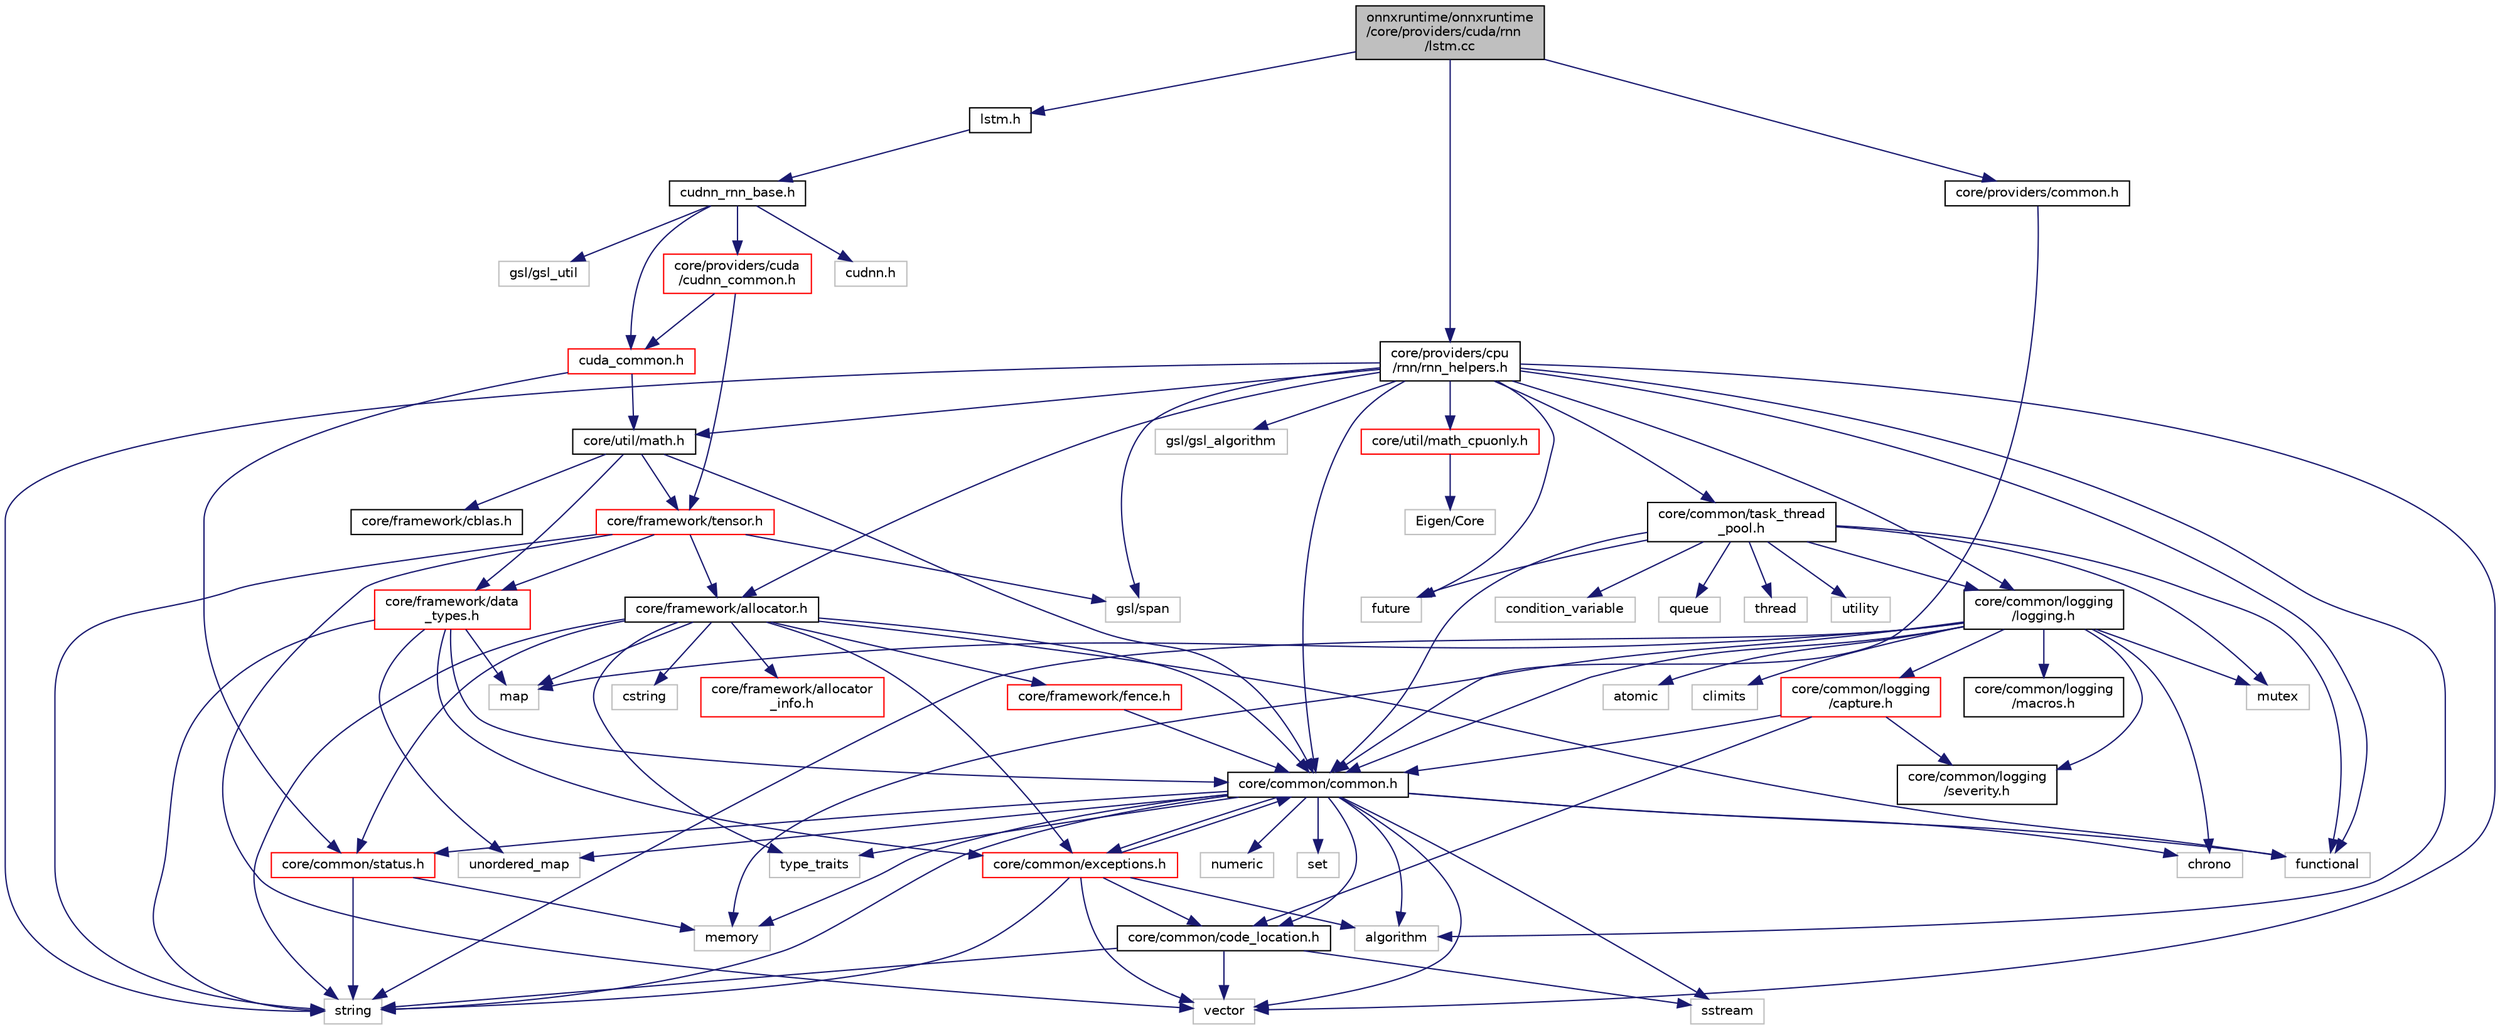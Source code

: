 digraph "onnxruntime/onnxruntime/core/providers/cuda/rnn/lstm.cc"
{
  edge [fontname="Helvetica",fontsize="10",labelfontname="Helvetica",labelfontsize="10"];
  node [fontname="Helvetica",fontsize="10",shape=record];
  Node0 [label="onnxruntime/onnxruntime\l/core/providers/cuda/rnn\l/lstm.cc",height=0.2,width=0.4,color="black", fillcolor="grey75", style="filled", fontcolor="black"];
  Node0 -> Node1 [color="midnightblue",fontsize="10",style="solid"];
  Node1 [label="lstm.h",height=0.2,width=0.4,color="black", fillcolor="white", style="filled",URL="$lstm_8h.html"];
  Node1 -> Node2 [color="midnightblue",fontsize="10",style="solid"];
  Node2 [label="cudnn_rnn_base.h",height=0.2,width=0.4,color="black", fillcolor="white", style="filled",URL="$cudnn__rnn__base_8h.html"];
  Node2 -> Node3 [color="midnightblue",fontsize="10",style="solid"];
  Node3 [label="gsl/gsl_util",height=0.2,width=0.4,color="grey75", fillcolor="white", style="filled"];
  Node2 -> Node4 [color="midnightblue",fontsize="10",style="solid"];
  Node4 [label="core/providers/cuda\l/cudnn_common.h",height=0.2,width=0.4,color="red", fillcolor="white", style="filled",URL="$cudnn__common_8h.html"];
  Node4 -> Node5 [color="midnightblue",fontsize="10",style="solid"];
  Node5 [label="cuda_common.h",height=0.2,width=0.4,color="red", fillcolor="white", style="filled",URL="$cuda__common_8h.html"];
  Node5 -> Node13 [color="midnightblue",fontsize="10",style="solid"];
  Node13 [label="core/common/status.h",height=0.2,width=0.4,color="red", fillcolor="white", style="filled",URL="$status_8h.html"];
  Node13 -> Node14 [color="midnightblue",fontsize="10",style="solid"];
  Node14 [label="memory",height=0.2,width=0.4,color="grey75", fillcolor="white", style="filled"];
  Node13 -> Node15 [color="midnightblue",fontsize="10",style="solid"];
  Node15 [label="string",height=0.2,width=0.4,color="grey75", fillcolor="white", style="filled"];
  Node5 -> Node89 [color="midnightblue",fontsize="10",style="solid"];
  Node89 [label="core/util/math.h",height=0.2,width=0.4,color="black", fillcolor="white", style="filled",URL="$math_8h.html"];
  Node89 -> Node90 [color="midnightblue",fontsize="10",style="solid"];
  Node90 [label="core/framework/cblas.h",height=0.2,width=0.4,color="black", fillcolor="white", style="filled",URL="$cblas_8h.html"];
  Node89 -> Node26 [color="midnightblue",fontsize="10",style="solid"];
  Node26 [label="core/common/common.h",height=0.2,width=0.4,color="black", fillcolor="white", style="filled",URL="$include_2onnxruntime_2core_2common_2common_8h.html"];
  Node26 -> Node21 [color="midnightblue",fontsize="10",style="solid"];
  Node21 [label="algorithm",height=0.2,width=0.4,color="grey75", fillcolor="white", style="filled"];
  Node26 -> Node19 [color="midnightblue",fontsize="10",style="solid"];
  Node19 [label="functional",height=0.2,width=0.4,color="grey75", fillcolor="white", style="filled"];
  Node26 -> Node14 [color="midnightblue",fontsize="10",style="solid"];
  Node26 -> Node27 [color="midnightblue",fontsize="10",style="solid"];
  Node27 [label="numeric",height=0.2,width=0.4,color="grey75", fillcolor="white", style="filled"];
  Node26 -> Node28 [color="midnightblue",fontsize="10",style="solid"];
  Node28 [label="set",height=0.2,width=0.4,color="grey75", fillcolor="white", style="filled"];
  Node26 -> Node29 [color="midnightblue",fontsize="10",style="solid"];
  Node29 [label="sstream",height=0.2,width=0.4,color="grey75", fillcolor="white", style="filled"];
  Node26 -> Node15 [color="midnightblue",fontsize="10",style="solid"];
  Node26 -> Node30 [color="midnightblue",fontsize="10",style="solid"];
  Node30 [label="type_traits",height=0.2,width=0.4,color="grey75", fillcolor="white", style="filled"];
  Node26 -> Node31 [color="midnightblue",fontsize="10",style="solid"];
  Node31 [label="unordered_map",height=0.2,width=0.4,color="grey75", fillcolor="white", style="filled"];
  Node26 -> Node25 [color="midnightblue",fontsize="10",style="solid"];
  Node25 [label="vector",height=0.2,width=0.4,color="grey75", fillcolor="white", style="filled"];
  Node26 -> Node32 [color="midnightblue",fontsize="10",style="solid"];
  Node32 [label="chrono",height=0.2,width=0.4,color="grey75", fillcolor="white", style="filled"];
  Node26 -> Node33 [color="midnightblue",fontsize="10",style="solid"];
  Node33 [label="core/common/code_location.h",height=0.2,width=0.4,color="black", fillcolor="white", style="filled",URL="$code__location_8h.html"];
  Node33 -> Node29 [color="midnightblue",fontsize="10",style="solid"];
  Node33 -> Node15 [color="midnightblue",fontsize="10",style="solid"];
  Node33 -> Node25 [color="midnightblue",fontsize="10",style="solid"];
  Node26 -> Node20 [color="midnightblue",fontsize="10",style="solid"];
  Node20 [label="core/common/exceptions.h",height=0.2,width=0.4,color="red", fillcolor="white", style="filled",URL="$exceptions_8h.html"];
  Node20 -> Node21 [color="midnightblue",fontsize="10",style="solid"];
  Node20 -> Node15 [color="midnightblue",fontsize="10",style="solid"];
  Node20 -> Node25 [color="midnightblue",fontsize="10",style="solid"];
  Node20 -> Node26 [color="midnightblue",fontsize="10",style="solid"];
  Node20 -> Node33 [color="midnightblue",fontsize="10",style="solid"];
  Node26 -> Node13 [color="midnightblue",fontsize="10",style="solid"];
  Node89 -> Node57 [color="midnightblue",fontsize="10",style="solid"];
  Node57 [label="core/framework/data\l_types.h",height=0.2,width=0.4,color="red", fillcolor="white", style="filled",URL="$data__types_8h.html"];
  Node57 -> Node15 [color="midnightblue",fontsize="10",style="solid"];
  Node57 -> Node31 [color="midnightblue",fontsize="10",style="solid"];
  Node57 -> Node37 [color="midnightblue",fontsize="10",style="solid"];
  Node37 [label="map",height=0.2,width=0.4,color="grey75", fillcolor="white", style="filled"];
  Node57 -> Node26 [color="midnightblue",fontsize="10",style="solid"];
  Node57 -> Node20 [color="midnightblue",fontsize="10",style="solid"];
  Node89 -> Node44 [color="midnightblue",fontsize="10",style="solid"];
  Node44 [label="core/framework/tensor.h",height=0.2,width=0.4,color="red", fillcolor="white", style="filled",URL="$tensor_8h.html"];
  Node44 -> Node15 [color="midnightblue",fontsize="10",style="solid"];
  Node44 -> Node25 [color="midnightblue",fontsize="10",style="solid"];
  Node44 -> Node46 [color="midnightblue",fontsize="10",style="solid"];
  Node46 [label="gsl/span",height=0.2,width=0.4,color="grey75", fillcolor="white", style="filled"];
  Node44 -> Node47 [color="midnightblue",fontsize="10",style="solid"];
  Node47 [label="core/framework/allocator.h",height=0.2,width=0.4,color="black", fillcolor="white", style="filled",URL="$framework_2allocator_8h.html"];
  Node47 -> Node19 [color="midnightblue",fontsize="10",style="solid"];
  Node47 -> Node37 [color="midnightblue",fontsize="10",style="solid"];
  Node47 -> Node15 [color="midnightblue",fontsize="10",style="solid"];
  Node47 -> Node48 [color="midnightblue",fontsize="10",style="solid"];
  Node48 [label="cstring",height=0.2,width=0.4,color="grey75", fillcolor="white", style="filled"];
  Node47 -> Node30 [color="midnightblue",fontsize="10",style="solid"];
  Node47 -> Node26 [color="midnightblue",fontsize="10",style="solid"];
  Node47 -> Node20 [color="midnightblue",fontsize="10",style="solid"];
  Node47 -> Node13 [color="midnightblue",fontsize="10",style="solid"];
  Node47 -> Node49 [color="midnightblue",fontsize="10",style="solid"];
  Node49 [label="core/framework/fence.h",height=0.2,width=0.4,color="red", fillcolor="white", style="filled",URL="$fence_8h.html"];
  Node49 -> Node26 [color="midnightblue",fontsize="10",style="solid"];
  Node47 -> Node51 [color="midnightblue",fontsize="10",style="solid"];
  Node51 [label="core/framework/allocator\l_info.h",height=0.2,width=0.4,color="red", fillcolor="white", style="filled",URL="$allocator__info_8h.html"];
  Node44 -> Node57 [color="midnightblue",fontsize="10",style="solid"];
  Node4 -> Node44 [color="midnightblue",fontsize="10",style="solid"];
  Node2 -> Node5 [color="midnightblue",fontsize="10",style="solid"];
  Node2 -> Node12 [color="midnightblue",fontsize="10",style="solid"];
  Node12 [label="cudnn.h",height=0.2,width=0.4,color="grey75", fillcolor="white", style="filled"];
  Node0 -> Node93 [color="midnightblue",fontsize="10",style="solid"];
  Node93 [label="core/providers/cpu\l/rnn/rnn_helpers.h",height=0.2,width=0.4,color="black", fillcolor="white", style="filled",URL="$rnn__helpers_8h.html"];
  Node93 -> Node21 [color="midnightblue",fontsize="10",style="solid"];
  Node93 -> Node19 [color="midnightblue",fontsize="10",style="solid"];
  Node93 -> Node94 [color="midnightblue",fontsize="10",style="solid"];
  Node94 [label="future",height=0.2,width=0.4,color="grey75", fillcolor="white", style="filled"];
  Node93 -> Node15 [color="midnightblue",fontsize="10",style="solid"];
  Node93 -> Node25 [color="midnightblue",fontsize="10",style="solid"];
  Node93 -> Node46 [color="midnightblue",fontsize="10",style="solid"];
  Node93 -> Node95 [color="midnightblue",fontsize="10",style="solid"];
  Node95 [label="gsl/gsl_algorithm",height=0.2,width=0.4,color="grey75", fillcolor="white", style="filled"];
  Node93 -> Node26 [color="midnightblue",fontsize="10",style="solid"];
  Node93 -> Node96 [color="midnightblue",fontsize="10",style="solid"];
  Node96 [label="core/common/task_thread\l_pool.h",height=0.2,width=0.4,color="black", fillcolor="white", style="filled",URL="$task__thread__pool_8h.html"];
  Node96 -> Node97 [color="midnightblue",fontsize="10",style="solid"];
  Node97 [label="condition_variable",height=0.2,width=0.4,color="grey75", fillcolor="white", style="filled"];
  Node96 -> Node19 [color="midnightblue",fontsize="10",style="solid"];
  Node96 -> Node94 [color="midnightblue",fontsize="10",style="solid"];
  Node96 -> Node38 [color="midnightblue",fontsize="10",style="solid"];
  Node38 [label="mutex",height=0.2,width=0.4,color="grey75", fillcolor="white", style="filled"];
  Node96 -> Node98 [color="midnightblue",fontsize="10",style="solid"];
  Node98 [label="queue",height=0.2,width=0.4,color="grey75", fillcolor="white", style="filled"];
  Node96 -> Node99 [color="midnightblue",fontsize="10",style="solid"];
  Node99 [label="thread",height=0.2,width=0.4,color="grey75", fillcolor="white", style="filled"];
  Node96 -> Node100 [color="midnightblue",fontsize="10",style="solid"];
  Node100 [label="utility",height=0.2,width=0.4,color="grey75", fillcolor="white", style="filled"];
  Node96 -> Node26 [color="midnightblue",fontsize="10",style="solid"];
  Node96 -> Node34 [color="midnightblue",fontsize="10",style="solid"];
  Node34 [label="core/common/logging\l/logging.h",height=0.2,width=0.4,color="black", fillcolor="white", style="filled",URL="$logging_8h.html"];
  Node34 -> Node35 [color="midnightblue",fontsize="10",style="solid"];
  Node35 [label="atomic",height=0.2,width=0.4,color="grey75", fillcolor="white", style="filled"];
  Node34 -> Node32 [color="midnightblue",fontsize="10",style="solid"];
  Node34 -> Node36 [color="midnightblue",fontsize="10",style="solid"];
  Node36 [label="climits",height=0.2,width=0.4,color="grey75", fillcolor="white", style="filled"];
  Node34 -> Node37 [color="midnightblue",fontsize="10",style="solid"];
  Node34 -> Node14 [color="midnightblue",fontsize="10",style="solid"];
  Node34 -> Node38 [color="midnightblue",fontsize="10",style="solid"];
  Node34 -> Node15 [color="midnightblue",fontsize="10",style="solid"];
  Node34 -> Node26 [color="midnightblue",fontsize="10",style="solid"];
  Node34 -> Node39 [color="midnightblue",fontsize="10",style="solid"];
  Node39 [label="core/common/logging\l/capture.h",height=0.2,width=0.4,color="red", fillcolor="white", style="filled",URL="$capture_8h.html"];
  Node39 -> Node26 [color="midnightblue",fontsize="10",style="solid"];
  Node39 -> Node33 [color="midnightblue",fontsize="10",style="solid"];
  Node39 -> Node41 [color="midnightblue",fontsize="10",style="solid"];
  Node41 [label="core/common/logging\l/severity.h",height=0.2,width=0.4,color="black", fillcolor="white", style="filled",URL="$severity_8h.html"];
  Node34 -> Node41 [color="midnightblue",fontsize="10",style="solid"];
  Node34 -> Node42 [color="midnightblue",fontsize="10",style="solid"];
  Node42 [label="core/common/logging\l/macros.h",height=0.2,width=0.4,color="black", fillcolor="white", style="filled",URL="$macros_8h.html"];
  Node93 -> Node34 [color="midnightblue",fontsize="10",style="solid"];
  Node93 -> Node47 [color="midnightblue",fontsize="10",style="solid"];
  Node93 -> Node89 [color="midnightblue",fontsize="10",style="solid"];
  Node93 -> Node101 [color="midnightblue",fontsize="10",style="solid"];
  Node101 [label="core/util/math_cpuonly.h",height=0.2,width=0.4,color="red", fillcolor="white", style="filled",URL="$math__cpuonly_8h.html"];
  Node101 -> Node102 [color="midnightblue",fontsize="10",style="solid"];
  Node102 [label="Eigen/Core",height=0.2,width=0.4,color="grey75", fillcolor="white", style="filled"];
  Node0 -> Node104 [color="midnightblue",fontsize="10",style="solid"];
  Node104 [label="core/providers/common.h",height=0.2,width=0.4,color="black", fillcolor="white", style="filled",URL="$onnxruntime_2core_2providers_2common_8h.html"];
  Node104 -> Node26 [color="midnightblue",fontsize="10",style="solid"];
}
